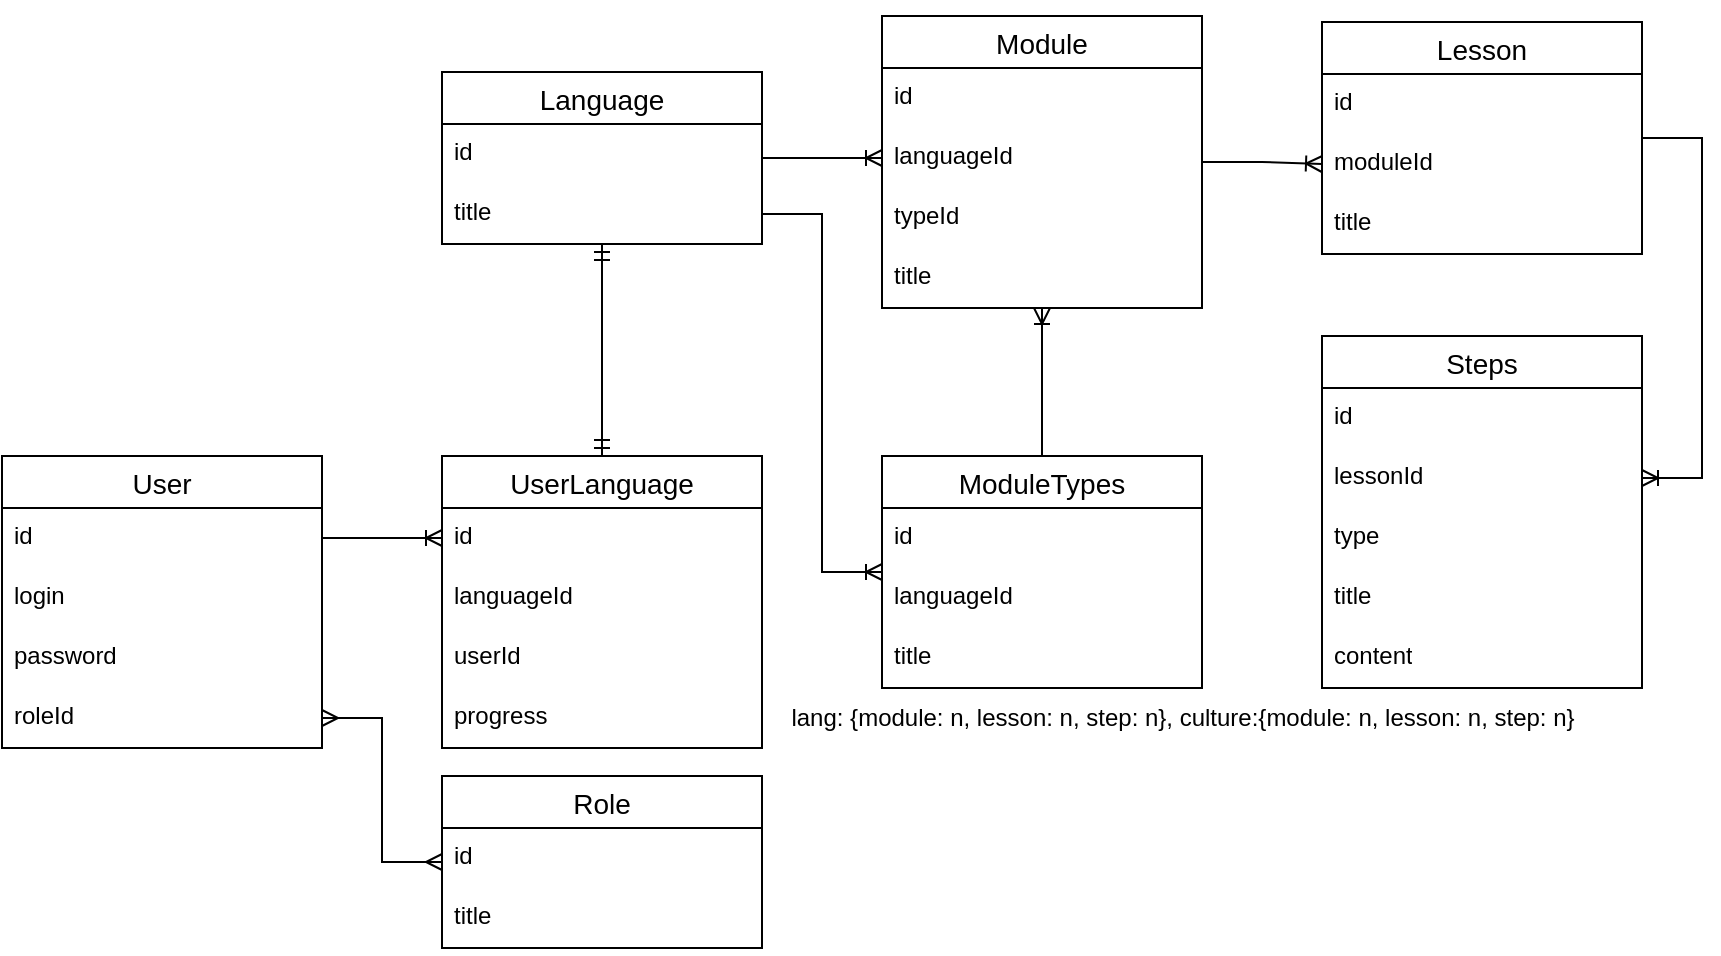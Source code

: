 <mxfile version="21.1.9" type="device">
  <diagram name="Страница 1" id="4KraDRWOFnSa3W_Aol4f">
    <mxGraphModel dx="2074" dy="756" grid="1" gridSize="10" guides="1" tooltips="1" connect="1" arrows="1" fold="1" page="1" pageScale="1" pageWidth="827" pageHeight="1169" math="0" shadow="0">
      <root>
        <mxCell id="0" />
        <mxCell id="1" parent="0" />
        <mxCell id="pslihVfliFJKINMqLFRS-1" value="Module" style="swimlane;fontStyle=0;childLayout=stackLayout;horizontal=1;startSize=26;horizontalStack=0;resizeParent=1;resizeParentMax=0;resizeLast=0;collapsible=1;marginBottom=0;align=center;fontSize=14;" parent="1" vertex="1">
          <mxGeometry x="460" y="180" width="160" height="146" as="geometry" />
        </mxCell>
        <mxCell id="pslihVfliFJKINMqLFRS-2" value="id" style="text;strokeColor=none;fillColor=none;spacingLeft=4;spacingRight=4;overflow=hidden;rotatable=0;points=[[0,0.5],[1,0.5]];portConstraint=eastwest;fontSize=12;whiteSpace=wrap;html=1;" parent="pslihVfliFJKINMqLFRS-1" vertex="1">
          <mxGeometry y="26" width="160" height="30" as="geometry" />
        </mxCell>
        <mxCell id="pslihVfliFJKINMqLFRS-4" value="languageId" style="text;strokeColor=none;fillColor=none;spacingLeft=4;spacingRight=4;overflow=hidden;rotatable=0;points=[[0,0.5],[1,0.5]];portConstraint=eastwest;fontSize=12;whiteSpace=wrap;html=1;" parent="pslihVfliFJKINMqLFRS-1" vertex="1">
          <mxGeometry y="56" width="160" height="30" as="geometry" />
        </mxCell>
        <mxCell id="T6Exw7EPd1m5K5MOD6XE-1" value="typeId" style="text;strokeColor=none;fillColor=none;spacingLeft=4;spacingRight=4;overflow=hidden;rotatable=0;points=[[0,0.5],[1,0.5]];portConstraint=eastwest;fontSize=12;whiteSpace=wrap;html=1;" parent="pslihVfliFJKINMqLFRS-1" vertex="1">
          <mxGeometry y="86" width="160" height="30" as="geometry" />
        </mxCell>
        <mxCell id="pslihVfliFJKINMqLFRS-3" value="title" style="text;strokeColor=none;fillColor=none;spacingLeft=4;spacingRight=4;overflow=hidden;rotatable=0;points=[[0,0.5],[1,0.5]];portConstraint=eastwest;fontSize=12;whiteSpace=wrap;html=1;" parent="pslihVfliFJKINMqLFRS-1" vertex="1">
          <mxGeometry y="116" width="160" height="30" as="geometry" />
        </mxCell>
        <mxCell id="pslihVfliFJKINMqLFRS-5" value="Lesson" style="swimlane;fontStyle=0;childLayout=stackLayout;horizontal=1;startSize=26;horizontalStack=0;resizeParent=1;resizeParentMax=0;resizeLast=0;collapsible=1;marginBottom=0;align=center;fontSize=14;" parent="1" vertex="1">
          <mxGeometry x="680" y="183" width="160" height="116" as="geometry" />
        </mxCell>
        <mxCell id="pslihVfliFJKINMqLFRS-6" value="id" style="text;strokeColor=none;fillColor=none;spacingLeft=4;spacingRight=4;overflow=hidden;rotatable=0;points=[[0,0.5],[1,0.5]];portConstraint=eastwest;fontSize=12;whiteSpace=wrap;html=1;" parent="pslihVfliFJKINMqLFRS-5" vertex="1">
          <mxGeometry y="26" width="160" height="30" as="geometry" />
        </mxCell>
        <mxCell id="pslihVfliFJKINMqLFRS-9" value="moduleId" style="text;strokeColor=none;fillColor=none;spacingLeft=4;spacingRight=4;overflow=hidden;rotatable=0;points=[[0,0.5],[1,0.5]];portConstraint=eastwest;fontSize=12;whiteSpace=wrap;html=1;" parent="pslihVfliFJKINMqLFRS-5" vertex="1">
          <mxGeometry y="56" width="160" height="30" as="geometry" />
        </mxCell>
        <mxCell id="pslihVfliFJKINMqLFRS-7" value="title" style="text;strokeColor=none;fillColor=none;spacingLeft=4;spacingRight=4;overflow=hidden;rotatable=0;points=[[0,0.5],[1,0.5]];portConstraint=eastwest;fontSize=12;whiteSpace=wrap;html=1;" parent="pslihVfliFJKINMqLFRS-5" vertex="1">
          <mxGeometry y="86" width="160" height="30" as="geometry" />
        </mxCell>
        <mxCell id="pslihVfliFJKINMqLFRS-10" value="" style="edgeStyle=entityRelationEdgeStyle;fontSize=12;html=1;endArrow=ERoneToMany;rounded=0;" parent="1" source="pslihVfliFJKINMqLFRS-1" target="pslihVfliFJKINMqLFRS-9" edge="1">
          <mxGeometry width="100" height="100" relative="1" as="geometry">
            <mxPoint x="780" y="570" as="sourcePoint" />
            <mxPoint x="880" y="470" as="targetPoint" />
          </mxGeometry>
        </mxCell>
        <mxCell id="pslihVfliFJKINMqLFRS-11" value="Language" style="swimlane;fontStyle=0;childLayout=stackLayout;horizontal=1;startSize=26;horizontalStack=0;resizeParent=1;resizeParentMax=0;resizeLast=0;collapsible=1;marginBottom=0;align=center;fontSize=14;" parent="1" vertex="1">
          <mxGeometry x="240" y="208" width="160" height="86" as="geometry" />
        </mxCell>
        <mxCell id="pslihVfliFJKINMqLFRS-12" value="id" style="text;strokeColor=none;fillColor=none;spacingLeft=4;spacingRight=4;overflow=hidden;rotatable=0;points=[[0,0.5],[1,0.5]];portConstraint=eastwest;fontSize=12;whiteSpace=wrap;html=1;" parent="pslihVfliFJKINMqLFRS-11" vertex="1">
          <mxGeometry y="26" width="160" height="30" as="geometry" />
        </mxCell>
        <mxCell id="pslihVfliFJKINMqLFRS-13" value="title" style="text;strokeColor=none;fillColor=none;spacingLeft=4;spacingRight=4;overflow=hidden;rotatable=0;points=[[0,0.5],[1,0.5]];portConstraint=eastwest;fontSize=12;whiteSpace=wrap;html=1;" parent="pslihVfliFJKINMqLFRS-11" vertex="1">
          <mxGeometry y="56" width="160" height="30" as="geometry" />
        </mxCell>
        <mxCell id="pslihVfliFJKINMqLFRS-16" value="" style="edgeStyle=entityRelationEdgeStyle;fontSize=12;html=1;endArrow=ERoneToMany;rounded=0;" parent="1" source="pslihVfliFJKINMqLFRS-11" target="pslihVfliFJKINMqLFRS-4" edge="1">
          <mxGeometry width="100" height="100" relative="1" as="geometry">
            <mxPoint x="400" y="281" as="sourcePoint" />
            <mxPoint x="640" y="470" as="targetPoint" />
          </mxGeometry>
        </mxCell>
        <mxCell id="pslihVfliFJKINMqLFRS-23" value="Steps" style="swimlane;fontStyle=0;childLayout=stackLayout;horizontal=1;startSize=26;horizontalStack=0;resizeParent=1;resizeParentMax=0;resizeLast=0;collapsible=1;marginBottom=0;align=center;fontSize=14;" parent="1" vertex="1">
          <mxGeometry x="680" y="340" width="160" height="176" as="geometry" />
        </mxCell>
        <mxCell id="pslihVfliFJKINMqLFRS-24" value="id" style="text;strokeColor=none;fillColor=none;spacingLeft=4;spacingRight=4;overflow=hidden;rotatable=0;points=[[0,0.5],[1,0.5]];portConstraint=eastwest;fontSize=12;whiteSpace=wrap;html=1;" parent="pslihVfliFJKINMqLFRS-23" vertex="1">
          <mxGeometry y="26" width="160" height="30" as="geometry" />
        </mxCell>
        <mxCell id="T6Exw7EPd1m5K5MOD6XE-2" value="lessonId" style="text;strokeColor=none;fillColor=none;spacingLeft=4;spacingRight=4;overflow=hidden;rotatable=0;points=[[0,0.5],[1,0.5]];portConstraint=eastwest;fontSize=12;whiteSpace=wrap;html=1;" parent="pslihVfliFJKINMqLFRS-23" vertex="1">
          <mxGeometry y="56" width="160" height="30" as="geometry" />
        </mxCell>
        <mxCell id="pslihVfliFJKINMqLFRS-25" value="type" style="text;strokeColor=none;fillColor=none;spacingLeft=4;spacingRight=4;overflow=hidden;rotatable=0;points=[[0,0.5],[1,0.5]];portConstraint=eastwest;fontSize=12;whiteSpace=wrap;html=1;" parent="pslihVfliFJKINMqLFRS-23" vertex="1">
          <mxGeometry y="86" width="160" height="30" as="geometry" />
        </mxCell>
        <mxCell id="pslihVfliFJKINMqLFRS-26" value="title" style="text;strokeColor=none;fillColor=none;spacingLeft=4;spacingRight=4;overflow=hidden;rotatable=0;points=[[0,0.5],[1,0.5]];portConstraint=eastwest;fontSize=12;whiteSpace=wrap;html=1;" parent="pslihVfliFJKINMqLFRS-23" vertex="1">
          <mxGeometry y="116" width="160" height="30" as="geometry" />
        </mxCell>
        <mxCell id="pslihVfliFJKINMqLFRS-27" value="content" style="text;strokeColor=none;fillColor=none;spacingLeft=4;spacingRight=4;overflow=hidden;rotatable=0;points=[[0,0.5],[1,0.5]];portConstraint=eastwest;fontSize=12;whiteSpace=wrap;html=1;" parent="pslihVfliFJKINMqLFRS-23" vertex="1">
          <mxGeometry y="146" width="160" height="30" as="geometry" />
        </mxCell>
        <mxCell id="pslihVfliFJKINMqLFRS-28" value="" style="edgeStyle=entityRelationEdgeStyle;fontSize=12;html=1;endArrow=ERoneToMany;rounded=0;" parent="1" source="pslihVfliFJKINMqLFRS-5" target="T6Exw7EPd1m5K5MOD6XE-2" edge="1">
          <mxGeometry width="100" height="100" relative="1" as="geometry">
            <mxPoint x="760" y="470" as="sourcePoint" />
            <mxPoint x="860" y="370" as="targetPoint" />
          </mxGeometry>
        </mxCell>
        <mxCell id="pslihVfliFJKINMqLFRS-42" value="User" style="swimlane;fontStyle=0;childLayout=stackLayout;horizontal=1;startSize=26;horizontalStack=0;resizeParent=1;resizeParentMax=0;resizeLast=0;collapsible=1;marginBottom=0;align=center;fontSize=14;" parent="1" vertex="1">
          <mxGeometry x="20" y="400" width="160" height="146" as="geometry">
            <mxRectangle x="20" y="400" width="70" height="30" as="alternateBounds" />
          </mxGeometry>
        </mxCell>
        <mxCell id="pslihVfliFJKINMqLFRS-43" value="id" style="text;strokeColor=none;fillColor=none;spacingLeft=4;spacingRight=4;overflow=hidden;rotatable=0;points=[[0,0.5],[1,0.5]];portConstraint=eastwest;fontSize=12;whiteSpace=wrap;html=1;" parent="pslihVfliFJKINMqLFRS-42" vertex="1">
          <mxGeometry y="26" width="160" height="30" as="geometry" />
        </mxCell>
        <mxCell id="pslihVfliFJKINMqLFRS-46" value="login" style="text;strokeColor=none;fillColor=none;spacingLeft=4;spacingRight=4;overflow=hidden;rotatable=0;points=[[0,0.5],[1,0.5]];portConstraint=eastwest;fontSize=12;whiteSpace=wrap;html=1;" parent="pslihVfliFJKINMqLFRS-42" vertex="1">
          <mxGeometry y="56" width="160" height="30" as="geometry" />
        </mxCell>
        <mxCell id="pslihVfliFJKINMqLFRS-47" value="password" style="text;strokeColor=none;fillColor=none;spacingLeft=4;spacingRight=4;overflow=hidden;rotatable=0;points=[[0,0.5],[1,0.5]];portConstraint=eastwest;fontSize=12;whiteSpace=wrap;html=1;" parent="pslihVfliFJKINMqLFRS-42" vertex="1">
          <mxGeometry y="86" width="160" height="30" as="geometry" />
        </mxCell>
        <mxCell id="XqISMHtynW_WQ108cfGD-1" value="roleId" style="text;strokeColor=none;fillColor=none;spacingLeft=4;spacingRight=4;overflow=hidden;rotatable=0;points=[[0,0.5],[1,0.5]];portConstraint=eastwest;fontSize=12;whiteSpace=wrap;html=1;" parent="pslihVfliFJKINMqLFRS-42" vertex="1">
          <mxGeometry y="116" width="160" height="30" as="geometry" />
        </mxCell>
        <mxCell id="pslihVfliFJKINMqLFRS-57" value="UserLanguage" style="swimlane;fontStyle=0;childLayout=stackLayout;horizontal=1;startSize=26;horizontalStack=0;resizeParent=1;resizeParentMax=0;resizeLast=0;collapsible=1;marginBottom=0;align=center;fontSize=14;" parent="1" vertex="1">
          <mxGeometry x="240" y="400" width="160" height="146" as="geometry" />
        </mxCell>
        <mxCell id="pslihVfliFJKINMqLFRS-58" value="id" style="text;strokeColor=none;fillColor=none;spacingLeft=4;spacingRight=4;overflow=hidden;rotatable=0;points=[[0,0.5],[1,0.5]];portConstraint=eastwest;fontSize=12;whiteSpace=wrap;html=1;" parent="pslihVfliFJKINMqLFRS-57" vertex="1">
          <mxGeometry y="26" width="160" height="30" as="geometry" />
        </mxCell>
        <mxCell id="pslihVfliFJKINMqLFRS-59" value="languageId" style="text;strokeColor=none;fillColor=none;spacingLeft=4;spacingRight=4;overflow=hidden;rotatable=0;points=[[0,0.5],[1,0.5]];portConstraint=eastwest;fontSize=12;whiteSpace=wrap;html=1;" parent="pslihVfliFJKINMqLFRS-57" vertex="1">
          <mxGeometry y="56" width="160" height="30" as="geometry" />
        </mxCell>
        <mxCell id="pslihVfliFJKINMqLFRS-60" value="userId" style="text;strokeColor=none;fillColor=none;spacingLeft=4;spacingRight=4;overflow=hidden;rotatable=0;points=[[0,0.5],[1,0.5]];portConstraint=eastwest;fontSize=12;whiteSpace=wrap;html=1;" parent="pslihVfliFJKINMqLFRS-57" vertex="1">
          <mxGeometry y="86" width="160" height="30" as="geometry" />
        </mxCell>
        <mxCell id="Bg8AIWEXy9nDnolTGEz3-2" value="progress" style="text;strokeColor=none;fillColor=none;spacingLeft=4;spacingRight=4;overflow=hidden;rotatable=0;points=[[0,0.5],[1,0.5]];portConstraint=eastwest;fontSize=12;whiteSpace=wrap;html=1;" parent="pslihVfliFJKINMqLFRS-57" vertex="1">
          <mxGeometry y="116" width="160" height="30" as="geometry" />
        </mxCell>
        <mxCell id="pslihVfliFJKINMqLFRS-85" value="" style="edgeStyle=entityRelationEdgeStyle;fontSize=12;html=1;endArrow=ERoneToMany;rounded=0;" parent="1" source="pslihVfliFJKINMqLFRS-43" target="pslihVfliFJKINMqLFRS-58" edge="1">
          <mxGeometry width="100" height="100" relative="1" as="geometry">
            <mxPoint x="180" y="551" as="sourcePoint" />
            <mxPoint x="510" y="470" as="targetPoint" />
          </mxGeometry>
        </mxCell>
        <mxCell id="pslihVfliFJKINMqLFRS-88" value="" style="edgeStyle=entityRelationEdgeStyle;fontSize=12;html=1;endArrow=ERmandOne;startArrow=ERmandOne;rounded=0;exitX=-0.001;exitY=0.139;exitDx=0;exitDy=0;exitPerimeter=0;strokeColor=none;" parent="1" source="pslihVfliFJKINMqLFRS-57" edge="1">
          <mxGeometry width="100" height="100" relative="1" as="geometry">
            <mxPoint x="410" y="470" as="sourcePoint" />
            <mxPoint x="100" y="180" as="targetPoint" />
          </mxGeometry>
        </mxCell>
        <mxCell id="Bg8AIWEXy9nDnolTGEz3-3" value="lang: {module: n, lesson: n, step: n}, culture:{module: n, lesson: n, step: n}&lt;br&gt;" style="text;align=center;verticalAlign=middle;resizable=0;points=[];autosize=1;strokeColor=none;fillColor=none;html=1;" parent="1" vertex="1">
          <mxGeometry x="400" y="516" width="420" height="30" as="geometry" />
        </mxCell>
        <mxCell id="T6Exw7EPd1m5K5MOD6XE-3" value="" style="fontSize=12;html=1;endArrow=ERmandOne;startArrow=ERmandOne;rounded=0;" parent="1" source="pslihVfliFJKINMqLFRS-57" target="pslihVfliFJKINMqLFRS-11" edge="1">
          <mxGeometry width="100" height="100" relative="1" as="geometry">
            <mxPoint x="320" y="410" as="sourcePoint" />
            <mxPoint x="330" y="260" as="targetPoint" />
          </mxGeometry>
        </mxCell>
        <mxCell id="x4yyRy8ALxfyToVdETnY-1" value="ModuleTypes" style="swimlane;fontStyle=0;childLayout=stackLayout;horizontal=1;startSize=26;horizontalStack=0;resizeParent=1;resizeParentMax=0;resizeLast=0;collapsible=1;marginBottom=0;align=center;fontSize=14;" parent="1" vertex="1">
          <mxGeometry x="460" y="400" width="160" height="116" as="geometry" />
        </mxCell>
        <mxCell id="x4yyRy8ALxfyToVdETnY-2" value="id" style="text;strokeColor=none;fillColor=none;spacingLeft=4;spacingRight=4;overflow=hidden;rotatable=0;points=[[0,0.5],[1,0.5]];portConstraint=eastwest;fontSize=12;whiteSpace=wrap;html=1;" parent="x4yyRy8ALxfyToVdETnY-1" vertex="1">
          <mxGeometry y="26" width="160" height="30" as="geometry" />
        </mxCell>
        <mxCell id="x4yyRy8ALxfyToVdETnY-3" value="languageId" style="text;strokeColor=none;fillColor=none;spacingLeft=4;spacingRight=4;overflow=hidden;rotatable=0;points=[[0,0.5],[1,0.5]];portConstraint=eastwest;fontSize=12;whiteSpace=wrap;html=1;" parent="x4yyRy8ALxfyToVdETnY-1" vertex="1">
          <mxGeometry y="56" width="160" height="30" as="geometry" />
        </mxCell>
        <mxCell id="x4yyRy8ALxfyToVdETnY-4" value="title" style="text;strokeColor=none;fillColor=none;spacingLeft=4;spacingRight=4;overflow=hidden;rotatable=0;points=[[0,0.5],[1,0.5]];portConstraint=eastwest;fontSize=12;whiteSpace=wrap;html=1;" parent="x4yyRy8ALxfyToVdETnY-1" vertex="1">
          <mxGeometry y="86" width="160" height="30" as="geometry" />
        </mxCell>
        <mxCell id="x4yyRy8ALxfyToVdETnY-5" value="" style="edgeStyle=entityRelationEdgeStyle;fontSize=12;html=1;endArrow=ERoneToMany;rounded=0;" parent="1" source="pslihVfliFJKINMqLFRS-13" target="x4yyRy8ALxfyToVdETnY-1" edge="1">
          <mxGeometry width="100" height="100" relative="1" as="geometry">
            <mxPoint x="780" y="440" as="sourcePoint" />
            <mxPoint x="880" y="340" as="targetPoint" />
          </mxGeometry>
        </mxCell>
        <mxCell id="x4yyRy8ALxfyToVdETnY-6" value="" style="fontSize=12;html=1;endArrow=ERoneToMany;rounded=0;" parent="1" source="x4yyRy8ALxfyToVdETnY-1" target="pslihVfliFJKINMqLFRS-3" edge="1">
          <mxGeometry width="100" height="100" relative="1" as="geometry">
            <mxPoint x="780" y="440" as="sourcePoint" />
            <mxPoint x="880" y="340" as="targetPoint" />
          </mxGeometry>
        </mxCell>
        <mxCell id="XqISMHtynW_WQ108cfGD-2" value="Role" style="swimlane;fontStyle=0;childLayout=stackLayout;horizontal=1;startSize=26;horizontalStack=0;resizeParent=1;resizeParentMax=0;resizeLast=0;collapsible=1;marginBottom=0;align=center;fontSize=14;" parent="1" vertex="1">
          <mxGeometry x="240" y="560" width="160" height="86" as="geometry" />
        </mxCell>
        <mxCell id="XqISMHtynW_WQ108cfGD-3" value="id" style="text;strokeColor=none;fillColor=none;spacingLeft=4;spacingRight=4;overflow=hidden;rotatable=0;points=[[0,0.5],[1,0.5]];portConstraint=eastwest;fontSize=12;whiteSpace=wrap;html=1;" parent="XqISMHtynW_WQ108cfGD-2" vertex="1">
          <mxGeometry y="26" width="160" height="30" as="geometry" />
        </mxCell>
        <mxCell id="XqISMHtynW_WQ108cfGD-4" value="title" style="text;strokeColor=none;fillColor=none;spacingLeft=4;spacingRight=4;overflow=hidden;rotatable=0;points=[[0,0.5],[1,0.5]];portConstraint=eastwest;fontSize=12;whiteSpace=wrap;html=1;" parent="XqISMHtynW_WQ108cfGD-2" vertex="1">
          <mxGeometry y="56" width="160" height="30" as="geometry" />
        </mxCell>
        <mxCell id="jSgbyOcj2tPLhlRkAfoQ-1" value="" style="edgeStyle=entityRelationEdgeStyle;fontSize=12;html=1;endArrow=ERmany;startArrow=ERmany;rounded=0;" parent="1" source="XqISMHtynW_WQ108cfGD-1" target="XqISMHtynW_WQ108cfGD-2" edge="1">
          <mxGeometry width="100" height="100" relative="1" as="geometry">
            <mxPoint x="720" y="620" as="sourcePoint" />
            <mxPoint x="820" y="520" as="targetPoint" />
          </mxGeometry>
        </mxCell>
      </root>
    </mxGraphModel>
  </diagram>
</mxfile>
